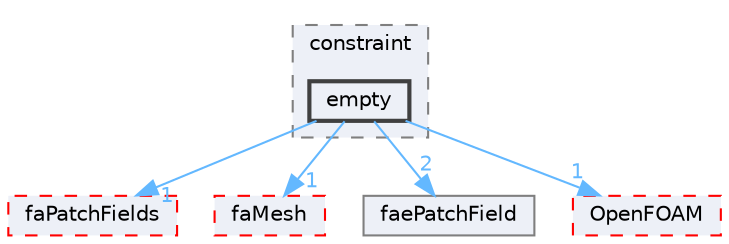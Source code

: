 digraph "src/finiteArea/fields/faePatchFields/constraint/empty"
{
 // LATEX_PDF_SIZE
  bgcolor="transparent";
  edge [fontname=Helvetica,fontsize=10,labelfontname=Helvetica,labelfontsize=10];
  node [fontname=Helvetica,fontsize=10,shape=box,height=0.2,width=0.4];
  compound=true
  subgraph clusterdir_e83479c5cbdc0de817f80b34628cf9bc {
    graph [ bgcolor="#edf0f7", pencolor="grey50", label="constraint", fontname=Helvetica,fontsize=10 style="filled,dashed", URL="dir_e83479c5cbdc0de817f80b34628cf9bc.html",tooltip=""]
  dir_63f314180b8a0f5c4ab181464a630aaa [label="empty", fillcolor="#edf0f7", color="grey25", style="filled,bold", URL="dir_63f314180b8a0f5c4ab181464a630aaa.html",tooltip=""];
  }
  dir_2ab18c7cf3ac70392000d64dbb3a76b5 [label="faPatchFields", fillcolor="#edf0f7", color="red", style="filled,dashed", URL="dir_2ab18c7cf3ac70392000d64dbb3a76b5.html",tooltip=""];
  dir_f14612db68a06d13a87d37d60dc895d5 [label="faMesh", fillcolor="#edf0f7", color="red", style="filled,dashed", URL="dir_f14612db68a06d13a87d37d60dc895d5.html",tooltip=""];
  dir_89f267ce19ccb856c83f45a6dc92ab14 [label="faePatchField", fillcolor="#edf0f7", color="grey50", style="filled", URL="dir_89f267ce19ccb856c83f45a6dc92ab14.html",tooltip=""];
  dir_c5473ff19b20e6ec4dfe5c310b3778a8 [label="OpenFOAM", fillcolor="#edf0f7", color="red", style="filled,dashed", URL="dir_c5473ff19b20e6ec4dfe5c310b3778a8.html",tooltip=""];
  dir_63f314180b8a0f5c4ab181464a630aaa->dir_2ab18c7cf3ac70392000d64dbb3a76b5 [headlabel="1", labeldistance=1.5 headhref="dir_001130_001307.html" href="dir_001130_001307.html" color="steelblue1" fontcolor="steelblue1"];
  dir_63f314180b8a0f5c4ab181464a630aaa->dir_89f267ce19ccb856c83f45a6dc92ab14 [headlabel="2", labeldistance=1.5 headhref="dir_001130_001284.html" href="dir_001130_001284.html" color="steelblue1" fontcolor="steelblue1"];
  dir_63f314180b8a0f5c4ab181464a630aaa->dir_c5473ff19b20e6ec4dfe5c310b3778a8 [headlabel="1", labeldistance=1.5 headhref="dir_001130_002695.html" href="dir_001130_002695.html" color="steelblue1" fontcolor="steelblue1"];
  dir_63f314180b8a0f5c4ab181464a630aaa->dir_f14612db68a06d13a87d37d60dc895d5 [headlabel="1", labeldistance=1.5 headhref="dir_001130_001295.html" href="dir_001130_001295.html" color="steelblue1" fontcolor="steelblue1"];
}
